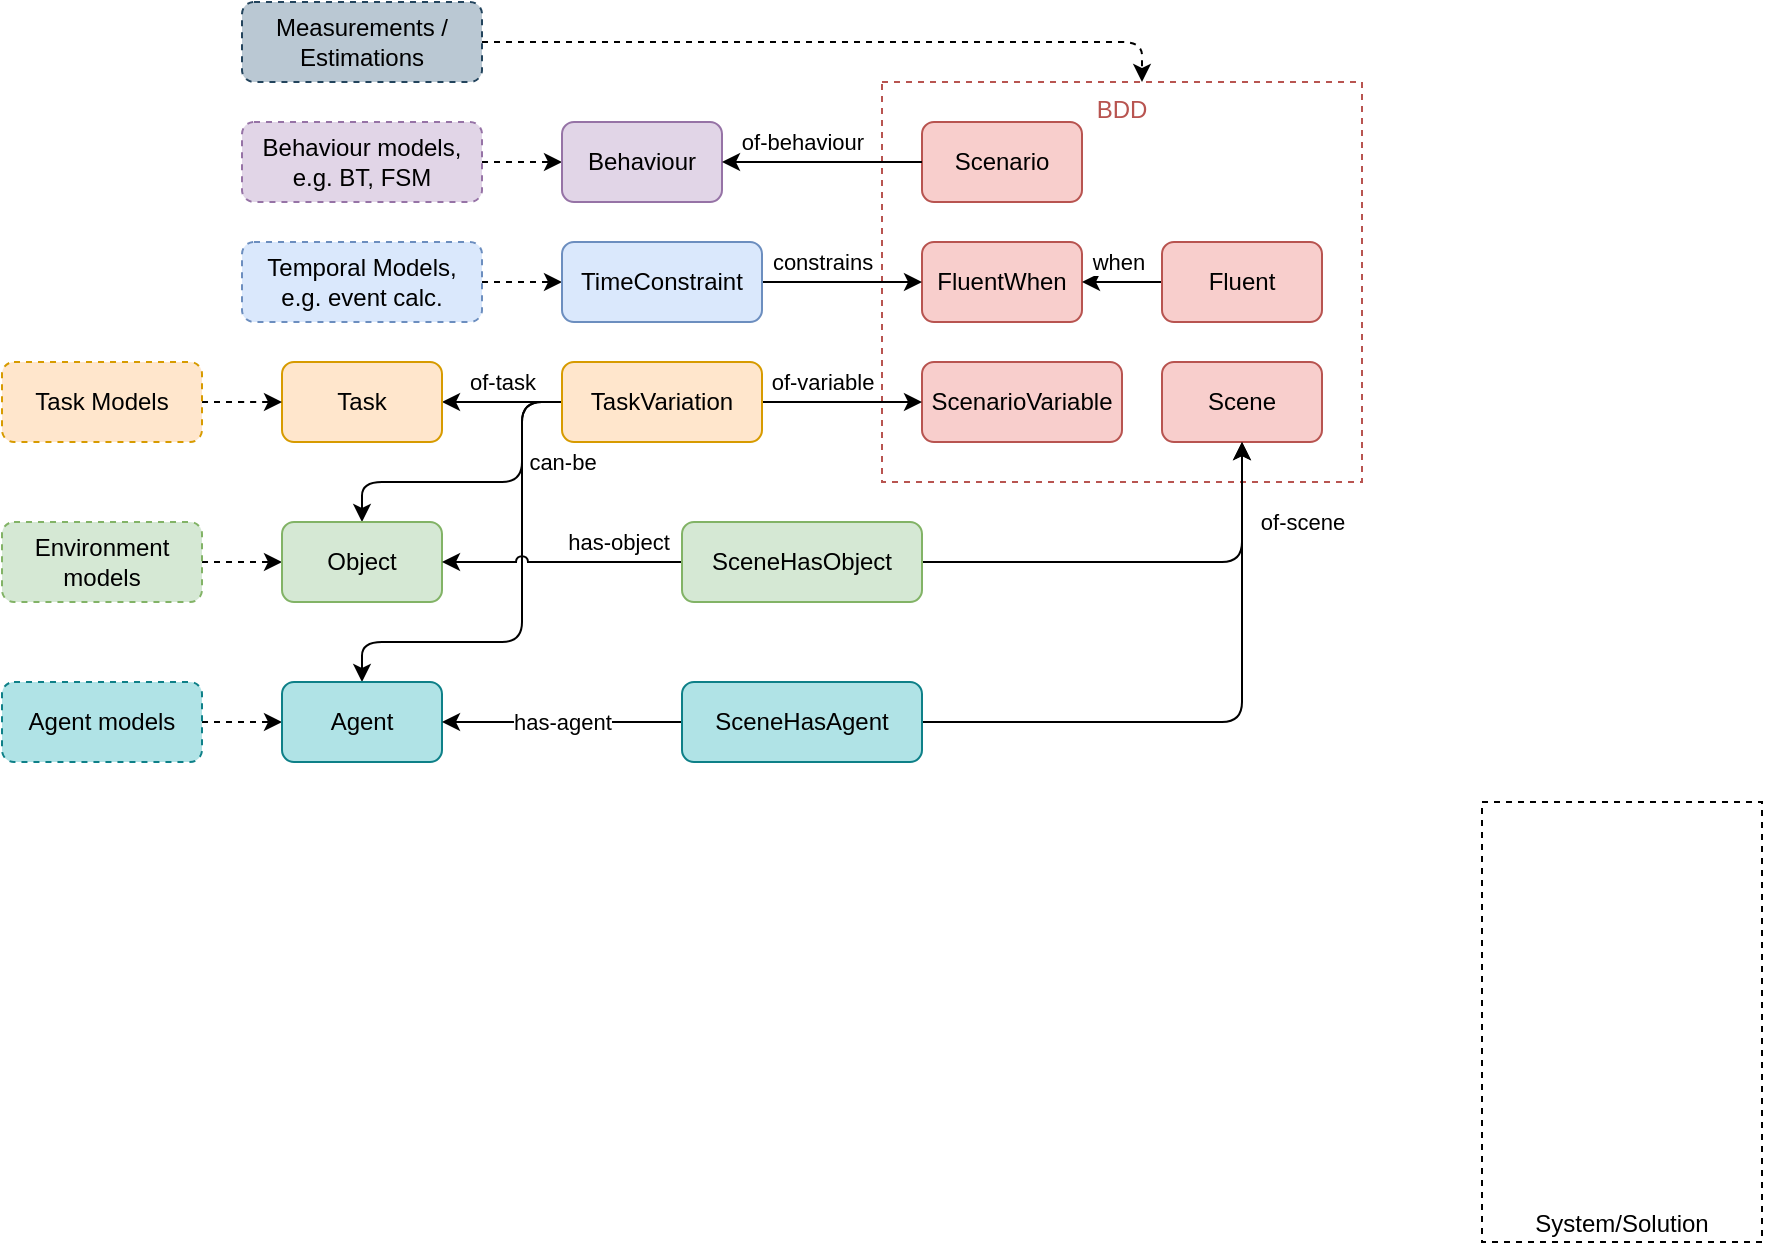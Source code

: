 <mxfile version="23.0.2" type="device" pages="2">
  <diagram id="p_zGHNTugTSliSubGh5X" name="overall scope">
    <mxGraphModel dx="1430" dy="837" grid="1" gridSize="10" guides="1" tooltips="1" connect="1" arrows="1" fold="1" page="1" pageScale="1" pageWidth="1100" pageHeight="850" math="0" shadow="0">
      <root>
        <mxCell id="0" />
        <mxCell id="1" parent="0" />
        <mxCell id="dDzz50FoxesivXZXd110-4" value="BDD" style="rounded=0;whiteSpace=wrap;html=1;dashed=1;fillColor=none;container=1;collapsible=0;recursiveResize=0;verticalAlign=top;strokeColor=#b85450;fontColor=#B85450;horizontal=1;" vertex="1" parent="1">
          <mxGeometry x="580" y="200" width="240" height="200" as="geometry" />
        </mxCell>
        <mxCell id="b4ui4PCn0cztKHts1oek-1" value="Scenario" style="rounded=1;whiteSpace=wrap;html=1;fillColor=#f8cecc;strokeColor=#b85450;" vertex="1" parent="dDzz50FoxesivXZXd110-4">
          <mxGeometry x="20" y="20" width="80" height="40" as="geometry" />
        </mxCell>
        <mxCell id="1yH8UUPOYezlWXMCjbKB-1" value="FluentWhen" style="rounded=1;whiteSpace=wrap;html=1;fillColor=#f8cecc;strokeColor=#b85450;" vertex="1" parent="dDzz50FoxesivXZXd110-4">
          <mxGeometry x="20" y="80" width="80" height="40" as="geometry" />
        </mxCell>
        <mxCell id="1yH8UUPOYezlWXMCjbKB-2" value="ScenarioVariable" style="rounded=1;whiteSpace=wrap;html=1;fillColor=#f8cecc;strokeColor=#b85450;" vertex="1" parent="dDzz50FoxesivXZXd110-4">
          <mxGeometry x="20" y="140" width="100" height="40" as="geometry" />
        </mxCell>
        <mxCell id="1yH8UUPOYezlWXMCjbKB-6" value="when" style="edgeStyle=orthogonalEdgeStyle;shape=connector;rounded=1;orthogonalLoop=1;jettySize=auto;html=1;labelBackgroundColor=default;strokeColor=default;align=center;verticalAlign=middle;fontFamily=Helvetica;fontSize=11;fontColor=default;endArrow=classic;" edge="1" parent="dDzz50FoxesivXZXd110-4" source="1yH8UUPOYezlWXMCjbKB-4" target="1yH8UUPOYezlWXMCjbKB-1">
          <mxGeometry x="0.111" y="-10" relative="1" as="geometry">
            <Array as="points">
              <mxPoint x="180" y="100" />
            </Array>
            <mxPoint as="offset" />
          </mxGeometry>
        </mxCell>
        <mxCell id="1yH8UUPOYezlWXMCjbKB-4" value="Fluent" style="rounded=1;whiteSpace=wrap;html=1;fillColor=#f8cecc;strokeColor=#b85450;" vertex="1" parent="dDzz50FoxesivXZXd110-4">
          <mxGeometry x="140" y="80" width="80" height="40" as="geometry" />
        </mxCell>
        <mxCell id="IIXRxhActQXmxm6U7Fvr-3" value="clause-of" style="edgeStyle=orthogonalEdgeStyle;shape=connector;rounded=1;orthogonalLoop=1;jettySize=auto;html=1;labelBackgroundColor=default;strokeColor=default;align=center;verticalAlign=middle;fontFamily=Helvetica;fontSize=11;fontColor=default;endArrow=classic;" edge="1" parent="dDzz50FoxesivXZXd110-4" source="1yH8UUPOYezlWXMCjbKB-9">
          <mxGeometry relative="1" as="geometry">
            <mxPoint x="240" y="40" as="targetPoint" />
          </mxGeometry>
        </mxCell>
        <mxCell id="IIXRxhActQXmxm6U7Fvr-12" value="Scene" style="rounded=1;whiteSpace=wrap;html=1;fillColor=#f8cecc;strokeColor=#b85450;" vertex="1" parent="dDzz50FoxesivXZXd110-4">
          <mxGeometry x="140" y="140" width="80" height="40" as="geometry" />
        </mxCell>
        <mxCell id="dDzz50FoxesivXZXd110-2" value="System/Solution" style="rounded=0;whiteSpace=wrap;html=1;dashed=1;fillColor=none;container=1;collapsible=0;recursiveResize=0;verticalAlign=bottom;" vertex="1" parent="1">
          <mxGeometry x="880" y="560" width="140" height="220" as="geometry" />
        </mxCell>
        <mxCell id="PzUlNUA64pzeGu2UEbYv-1" value="" style="edgeStyle=orthogonalEdgeStyle;shape=connector;rounded=1;orthogonalLoop=1;jettySize=auto;html=1;labelBackgroundColor=default;strokeColor=default;align=center;verticalAlign=middle;fontFamily=Helvetica;fontSize=11;fontColor=default;endArrow=classic;dashed=1;" edge="1" parent="1" source="pKwLASC1vTk8437wElqo-2" target="dDzz50FoxesivXZXd110-4">
          <mxGeometry x="-0.027" y="10" relative="1" as="geometry">
            <mxPoint x="630" y="160" as="targetPoint" />
            <Array as="points">
              <mxPoint x="710" y="180" />
            </Array>
            <mxPoint as="offset" />
          </mxGeometry>
        </mxCell>
        <mxCell id="IIXRxhActQXmxm6U7Fvr-7" value="of-variable" style="edgeStyle=orthogonalEdgeStyle;shape=connector;rounded=1;orthogonalLoop=1;jettySize=auto;html=1;labelBackgroundColor=default;strokeColor=default;align=center;verticalAlign=middle;fontFamily=Helvetica;fontSize=11;fontColor=default;endArrow=classic;" edge="1" parent="1" source="XXgaYoAHlRMfh2l7Szbj-1" target="1yH8UUPOYezlWXMCjbKB-2">
          <mxGeometry x="-0.25" y="10" relative="1" as="geometry">
            <mxPoint as="offset" />
          </mxGeometry>
        </mxCell>
        <mxCell id="IIXRxhActQXmxm6U7Fvr-10" value="of-task" style="edgeStyle=orthogonalEdgeStyle;shape=connector;rounded=1;orthogonalLoop=1;jettySize=auto;html=1;labelBackgroundColor=default;strokeColor=default;align=center;verticalAlign=middle;fontFamily=Helvetica;fontSize=11;fontColor=default;endArrow=classic;" edge="1" parent="1" source="XXgaYoAHlRMfh2l7Szbj-1" target="1yH8UUPOYezlWXMCjbKB-7">
          <mxGeometry y="-10" relative="1" as="geometry">
            <Array as="points">
              <mxPoint x="390" y="360" />
              <mxPoint x="390" y="360" />
            </Array>
            <mxPoint as="offset" />
          </mxGeometry>
        </mxCell>
        <mxCell id="IIXRxhActQXmxm6U7Fvr-16" value="can-be" style="edgeStyle=orthogonalEdgeStyle;shape=connector;rounded=1;orthogonalLoop=1;jettySize=auto;html=1;labelBackgroundColor=default;strokeColor=default;align=center;verticalAlign=middle;fontFamily=Helvetica;fontSize=11;fontColor=default;endArrow=classic;" edge="1" parent="1" source="XXgaYoAHlRMfh2l7Szbj-1" target="IIXRxhActQXmxm6U7Fvr-14">
          <mxGeometry x="-0.375" y="20" relative="1" as="geometry">
            <Array as="points">
              <mxPoint x="400" y="360" />
              <mxPoint x="400" y="400" />
            </Array>
            <mxPoint as="offset" />
          </mxGeometry>
        </mxCell>
        <mxCell id="IIXRxhActQXmxm6U7Fvr-20" style="edgeStyle=orthogonalEdgeStyle;shape=connector;rounded=1;orthogonalLoop=1;jettySize=auto;html=1;labelBackgroundColor=default;strokeColor=default;align=center;verticalAlign=middle;fontFamily=Helvetica;fontSize=11;fontColor=default;endArrow=classic;" edge="1" parent="1" source="XXgaYoAHlRMfh2l7Szbj-1" target="IIXRxhActQXmxm6U7Fvr-18">
          <mxGeometry relative="1" as="geometry">
            <Array as="points">
              <mxPoint x="400" y="360" />
              <mxPoint x="400" y="480" />
              <mxPoint x="320" y="480" />
            </Array>
          </mxGeometry>
        </mxCell>
        <mxCell id="XXgaYoAHlRMfh2l7Szbj-1" value="TaskVariation" style="rounded=1;whiteSpace=wrap;html=1;fillColor=#ffe6cc;strokeColor=#d79b00;" vertex="1" parent="1">
          <mxGeometry x="420" y="340" width="100" height="40" as="geometry" />
        </mxCell>
        <mxCell id="IIXRxhActQXmxm6U7Fvr-15" style="edgeStyle=orthogonalEdgeStyle;shape=connector;rounded=1;orthogonalLoop=1;jettySize=auto;html=1;labelBackgroundColor=default;strokeColor=default;align=center;verticalAlign=middle;fontFamily=Helvetica;fontSize=11;fontColor=default;endArrow=classic;dashed=1;" edge="1" parent="1" source="dDzz50FoxesivXZXd110-8" target="IIXRxhActQXmxm6U7Fvr-14">
          <mxGeometry relative="1" as="geometry" />
        </mxCell>
        <mxCell id="dDzz50FoxesivXZXd110-8" value="Environment models" style="rounded=1;whiteSpace=wrap;html=1;fillColor=#d5e8d4;strokeColor=#82b366;dashed=1;" vertex="1" parent="1">
          <mxGeometry x="140" y="420" width="100" height="40" as="geometry" />
        </mxCell>
        <mxCell id="pKwLASC1vTk8437wElqo-2" value="Measurements / Estimations" style="rounded=1;whiteSpace=wrap;html=1;fillColor=#bac8d3;strokeColor=#23445d;dashed=1;" vertex="1" parent="1">
          <mxGeometry x="260" y="160" width="120" height="40" as="geometry" />
        </mxCell>
        <mxCell id="1yH8UUPOYezlWXMCjbKB-8" style="edgeStyle=orthogonalEdgeStyle;shape=connector;rounded=1;orthogonalLoop=1;jettySize=auto;html=1;labelBackgroundColor=default;strokeColor=default;align=center;verticalAlign=middle;fontFamily=Helvetica;fontSize=11;fontColor=default;endArrow=classic;dashed=1;" edge="1" parent="1" source="pKwLASC1vTk8437wElqo-1" target="PzUlNUA64pzeGu2UEbYv-2">
          <mxGeometry relative="1" as="geometry" />
        </mxCell>
        <mxCell id="pKwLASC1vTk8437wElqo-1" value="Behaviour models, e.g. BT, FSM" style="rounded=1;whiteSpace=wrap;html=1;fillColor=#e1d5e7;strokeColor=#9673a6;dashed=1;" vertex="1" parent="1">
          <mxGeometry x="260" y="220" width="120" height="40" as="geometry" />
        </mxCell>
        <mxCell id="IIXRxhActQXmxm6U7Fvr-6" style="edgeStyle=orthogonalEdgeStyle;shape=connector;rounded=1;orthogonalLoop=1;jettySize=auto;html=1;labelBackgroundColor=default;strokeColor=default;align=center;verticalAlign=middle;fontFamily=Helvetica;fontSize=11;fontColor=default;endArrow=classic;dashed=1;" edge="1" parent="1" source="dDzz50FoxesivXZXd110-1" target="IIXRxhActQXmxm6U7Fvr-4">
          <mxGeometry relative="1" as="geometry" />
        </mxCell>
        <mxCell id="dDzz50FoxesivXZXd110-1" value="Temporal Models, e.g. event calc." style="rounded=1;whiteSpace=wrap;html=1;fillColor=#dae8fc;strokeColor=#6c8ebf;dashed=1;" vertex="1" parent="1">
          <mxGeometry x="260" y="280" width="120" height="40" as="geometry" />
        </mxCell>
        <mxCell id="PzUlNUA64pzeGu2UEbYv-2" value="Behaviour" style="rounded=1;whiteSpace=wrap;html=1;fillColor=#e1d5e7;strokeColor=#9673a6;" vertex="1" parent="1">
          <mxGeometry x="420" y="220" width="80" height="40" as="geometry" />
        </mxCell>
        <mxCell id="PzUlNUA64pzeGu2UEbYv-3" value="of-behaviour" style="edgeStyle=orthogonalEdgeStyle;shape=connector;rounded=1;orthogonalLoop=1;jettySize=auto;html=1;labelBackgroundColor=none;strokeColor=default;align=center;verticalAlign=middle;fontFamily=Helvetica;fontSize=11;fontColor=default;endArrow=classic;" edge="1" parent="1" source="b4ui4PCn0cztKHts1oek-1" target="PzUlNUA64pzeGu2UEbYv-2">
          <mxGeometry x="0.2" y="-10" relative="1" as="geometry">
            <mxPoint as="offset" />
          </mxGeometry>
        </mxCell>
        <mxCell id="1yH8UUPOYezlWXMCjbKB-7" value="Task" style="rounded=1;whiteSpace=wrap;html=1;fillColor=#ffe6cc;strokeColor=#d79b00;" vertex="1" parent="1">
          <mxGeometry x="280" y="340" width="80" height="40" as="geometry" />
        </mxCell>
        <mxCell id="IIXRxhActQXmxm6U7Fvr-5" value="constrains" style="edgeStyle=orthogonalEdgeStyle;shape=connector;rounded=1;orthogonalLoop=1;jettySize=auto;html=1;labelBackgroundColor=default;strokeColor=default;align=center;verticalAlign=middle;fontFamily=Helvetica;fontSize=11;fontColor=default;endArrow=classic;" edge="1" parent="1" source="IIXRxhActQXmxm6U7Fvr-4" target="1yH8UUPOYezlWXMCjbKB-1">
          <mxGeometry x="-0.25" y="10" relative="1" as="geometry">
            <mxPoint as="offset" />
          </mxGeometry>
        </mxCell>
        <mxCell id="IIXRxhActQXmxm6U7Fvr-4" value="TimeConstraint" style="rounded=1;whiteSpace=wrap;html=1;fillColor=#dae8fc;strokeColor=#6c8ebf;" vertex="1" parent="1">
          <mxGeometry x="420" y="280" width="100" height="40" as="geometry" />
        </mxCell>
        <mxCell id="IIXRxhActQXmxm6U7Fvr-11" style="edgeStyle=orthogonalEdgeStyle;shape=connector;rounded=1;orthogonalLoop=1;jettySize=auto;html=1;labelBackgroundColor=default;strokeColor=default;align=center;verticalAlign=middle;fontFamily=Helvetica;fontSize=11;fontColor=default;endArrow=classic;dashed=1;" edge="1" parent="1" source="IIXRxhActQXmxm6U7Fvr-9" target="1yH8UUPOYezlWXMCjbKB-7">
          <mxGeometry relative="1" as="geometry">
            <Array as="points">
              <mxPoint x="270" y="360" />
              <mxPoint x="270" y="360" />
            </Array>
          </mxGeometry>
        </mxCell>
        <mxCell id="IIXRxhActQXmxm6U7Fvr-9" value="Task Models" style="rounded=1;whiteSpace=wrap;html=1;fillColor=#ffe6cc;strokeColor=#d79b00;dashed=1;" vertex="1" parent="1">
          <mxGeometry x="140" y="340" width="100" height="40" as="geometry" />
        </mxCell>
        <mxCell id="IIXRxhActQXmxm6U7Fvr-19" style="edgeStyle=orthogonalEdgeStyle;shape=connector;rounded=1;orthogonalLoop=1;jettySize=auto;html=1;labelBackgroundColor=default;strokeColor=default;align=center;verticalAlign=middle;fontFamily=Helvetica;fontSize=11;fontColor=default;endArrow=classic;dashed=1;" edge="1" parent="1" source="IIXRxhActQXmxm6U7Fvr-13" target="IIXRxhActQXmxm6U7Fvr-18">
          <mxGeometry relative="1" as="geometry" />
        </mxCell>
        <mxCell id="IIXRxhActQXmxm6U7Fvr-13" value="Agent&amp;nbsp;models" style="rounded=1;whiteSpace=wrap;html=1;fillColor=#b0e3e6;strokeColor=#0e8088;dashed=1;" vertex="1" parent="1">
          <mxGeometry x="140" y="500" width="100" height="40" as="geometry" />
        </mxCell>
        <mxCell id="IIXRxhActQXmxm6U7Fvr-14" value="Object" style="rounded=1;whiteSpace=wrap;html=1;fillColor=#d5e8d4;strokeColor=#82b366;" vertex="1" parent="1">
          <mxGeometry x="280" y="420" width="80" height="40" as="geometry" />
        </mxCell>
        <mxCell id="IIXRxhActQXmxm6U7Fvr-18" value="Agent" style="rounded=1;whiteSpace=wrap;html=1;fillColor=#b0e3e6;strokeColor=#0e8088;" vertex="1" parent="1">
          <mxGeometry x="280" y="500" width="80" height="40" as="geometry" />
        </mxCell>
        <mxCell id="IIXRxhActQXmxm6U7Fvr-22" value="has-object" style="edgeStyle=orthogonalEdgeStyle;shape=connector;rounded=1;orthogonalLoop=1;jettySize=auto;html=1;labelBackgroundColor=default;strokeColor=default;align=center;verticalAlign=middle;fontFamily=Helvetica;fontSize=11;fontColor=default;endArrow=classic;jumpStyle=arc;" edge="1" parent="1" source="IIXRxhActQXmxm6U7Fvr-21" target="IIXRxhActQXmxm6U7Fvr-14">
          <mxGeometry x="-0.455" y="-10" relative="1" as="geometry">
            <Array as="points">
              <mxPoint x="410" y="440" />
              <mxPoint x="410" y="440" />
            </Array>
            <mxPoint as="offset" />
          </mxGeometry>
        </mxCell>
        <mxCell id="IIXRxhActQXmxm6U7Fvr-23" value="of-scene" style="edgeStyle=orthogonalEdgeStyle;shape=connector;rounded=1;orthogonalLoop=1;jettySize=auto;html=1;labelBackgroundColor=default;strokeColor=default;align=center;verticalAlign=middle;fontFamily=Helvetica;fontSize=11;fontColor=default;endArrow=classic;" edge="1" parent="1" source="IIXRxhActQXmxm6U7Fvr-21" target="IIXRxhActQXmxm6U7Fvr-12">
          <mxGeometry x="0.636" y="-30" relative="1" as="geometry">
            <mxPoint as="offset" />
          </mxGeometry>
        </mxCell>
        <mxCell id="IIXRxhActQXmxm6U7Fvr-21" value="SceneHasObject" style="rounded=1;whiteSpace=wrap;html=1;fillColor=#d5e8d4;strokeColor=#82b366;" vertex="1" parent="1">
          <mxGeometry x="480" y="420" width="120" height="40" as="geometry" />
        </mxCell>
        <mxCell id="IIXRxhActQXmxm6U7Fvr-25" style="edgeStyle=orthogonalEdgeStyle;shape=connector;rounded=1;orthogonalLoop=1;jettySize=auto;html=1;labelBackgroundColor=default;strokeColor=default;align=center;verticalAlign=middle;fontFamily=Helvetica;fontSize=11;fontColor=default;endArrow=classic;" edge="1" parent="1" source="IIXRxhActQXmxm6U7Fvr-24" target="IIXRxhActQXmxm6U7Fvr-12">
          <mxGeometry relative="1" as="geometry" />
        </mxCell>
        <mxCell id="IIXRxhActQXmxm6U7Fvr-26" value="has-agent" style="edgeStyle=orthogonalEdgeStyle;shape=connector;rounded=1;orthogonalLoop=1;jettySize=auto;html=1;labelBackgroundColor=default;strokeColor=default;align=center;verticalAlign=middle;fontFamily=Helvetica;fontSize=11;fontColor=default;endArrow=classic;" edge="1" parent="1" source="IIXRxhActQXmxm6U7Fvr-24" target="IIXRxhActQXmxm6U7Fvr-18">
          <mxGeometry relative="1" as="geometry" />
        </mxCell>
        <mxCell id="IIXRxhActQXmxm6U7Fvr-24" value="SceneHasAgent" style="rounded=1;whiteSpace=wrap;html=1;fillColor=#b0e3e6;strokeColor=#0e8088;" vertex="1" parent="1">
          <mxGeometry x="480" y="500" width="120" height="40" as="geometry" />
        </mxCell>
      </root>
    </mxGraphModel>
  </diagram>
  <diagram name="behaviour tree link" id="xpsDl-X0DX1I_zGB_nts">
    <mxGraphModel dx="1430" dy="837" grid="1" gridSize="10" guides="1" tooltips="1" connect="1" arrows="1" fold="1" page="1" pageScale="1" pageWidth="1100" pageHeight="850" math="0" shadow="0">
      <root>
        <mxCell id="0" />
        <mxCell id="1" parent="0" />
        <mxCell id="UBccOxlB88m4NRmQJUz1-1" value="bhv-pick: Behaviour" style="rounded=1;whiteSpace=wrap;html=1;fillColor=#e1d5e7;strokeColor=#9673a6;" vertex="1" parent="1">
          <mxGeometry x="240" y="200" width="120" height="40" as="geometry" />
        </mxCell>
        <mxCell id="UBccOxlB88m4NRmQJUz1-2" value="action-pick: bt:Action" style="rounded=1;whiteSpace=wrap;html=1;" vertex="1" parent="1">
          <mxGeometry x="420" y="120" width="100" height="40" as="geometry" />
        </mxCell>
        <mxCell id="UBccOxlB88m4NRmQJUz1-3" value="parent" style="edgeStyle=orthogonalEdgeStyle;shape=connector;rounded=1;orthogonalLoop=1;jettySize=auto;html=1;labelBackgroundColor=default;strokeColor=default;align=center;verticalAlign=middle;fontFamily=Helvetica;fontSize=11;fontColor=default;endArrow=classic;" edge="1" parent="1" source="UBccOxlB88m4NRmQJUz1-5" target="UBccOxlB88m4NRmQJUz1-2">
          <mxGeometry relative="1" as="geometry" />
        </mxCell>
        <mxCell id="UBccOxlB88m4NRmQJUz1-4" value="subroot" style="edgeStyle=orthogonalEdgeStyle;shape=connector;rounded=1;orthogonalLoop=1;jettySize=auto;html=1;labelBackgroundColor=default;strokeColor=default;align=center;verticalAlign=middle;fontFamily=Helvetica;fontSize=11;fontColor=default;endArrow=classic;" edge="1" parent="1" source="UBccOxlB88m4NRmQJUz1-5" target="UBccOxlB88m4NRmQJUz1-14">
          <mxGeometry relative="1" as="geometry" />
        </mxCell>
        <mxCell id="UBccOxlB88m4NRmQJUz1-5" value="pick-subtree: bt:ActionSubtree" style="rounded=1;whiteSpace=wrap;html=1;" vertex="1" parent="1">
          <mxGeometry x="420" y="200" width="100" height="40" as="geometry" />
        </mxCell>
        <mxCell id="UBccOxlB88m4NRmQJUz1-6" value="of-behaviour" style="edgeStyle=orthogonalEdgeStyle;shape=connector;rounded=1;orthogonalLoop=1;jettySize=auto;html=1;labelBackgroundColor=default;strokeColor=default;align=center;verticalAlign=middle;fontFamily=Helvetica;fontSize=11;fontColor=default;endArrow=classic;" edge="1" parent="1" source="UBccOxlB88m4NRmQJUz1-7" target="UBccOxlB88m4NRmQJUz1-1">
          <mxGeometry relative="1" as="geometry" />
        </mxCell>
        <mxCell id="UBccOxlB88m4NRmQJUz1-7" value="scenario-pick: Scenario" style="rounded=1;whiteSpace=wrap;html=1;fillColor=#f8cecc;strokeColor=#b85450;" vertex="1" parent="1">
          <mxGeometry x="240" y="280" width="120" height="40" as="geometry" />
        </mxCell>
        <mxCell id="UBccOxlB88m4NRmQJUz1-8" value="of-behaviour" style="edgeStyle=orthogonalEdgeStyle;shape=connector;rounded=1;orthogonalLoop=1;jettySize=auto;html=1;labelBackgroundColor=default;strokeColor=default;align=center;verticalAlign=middle;fontFamily=Helvetica;fontSize=11;fontColor=default;endArrow=classic;" edge="1" parent="1" source="UBccOxlB88m4NRmQJUz1-10" target="UBccOxlB88m4NRmQJUz1-1">
          <mxGeometry relative="1" as="geometry" />
        </mxCell>
        <mxCell id="UBccOxlB88m4NRmQJUz1-9" value="action" style="edgeStyle=orthogonalEdgeStyle;shape=connector;rounded=1;orthogonalLoop=1;jettySize=auto;html=1;labelBackgroundColor=default;strokeColor=default;align=center;verticalAlign=middle;fontFamily=Helvetica;fontSize=11;fontColor=default;endArrow=classic;" edge="1" parent="1" source="UBccOxlB88m4NRmQJUz1-10" target="UBccOxlB88m4NRmQJUz1-2">
          <mxGeometry y="10" relative="1" as="geometry">
            <mxPoint as="offset" />
          </mxGeometry>
        </mxCell>
        <mxCell id="UBccOxlB88m4NRmQJUz1-10" value="bhv-action-pick: BehaviourBTAction" style="rounded=1;whiteSpace=wrap;html=1;" vertex="1" parent="1">
          <mxGeometry x="240" y="120" width="120" height="40" as="geometry" />
        </mxCell>
        <mxCell id="UBccOxlB88m4NRmQJUz1-11" style="edgeStyle=orthogonalEdgeStyle;shape=connector;rounded=1;orthogonalLoop=1;jettySize=auto;html=1;labelBackgroundColor=default;strokeColor=default;align=center;verticalAlign=middle;fontFamily=Helvetica;fontSize=11;fontColor=default;endArrow=classic;" edge="1" parent="1" source="UBccOxlB88m4NRmQJUz1-14" target="UBccOxlB88m4NRmQJUz1-15">
          <mxGeometry relative="1" as="geometry">
            <Array as="points">
              <mxPoint x="580" y="300" />
              <mxPoint x="580" y="240" />
            </Array>
          </mxGeometry>
        </mxCell>
        <mxCell id="UBccOxlB88m4NRmQJUz1-12" value="has-child" style="edgeStyle=orthogonalEdgeStyle;shape=connector;rounded=1;orthogonalLoop=1;jettySize=auto;html=1;labelBackgroundColor=default;strokeColor=default;align=center;verticalAlign=middle;fontFamily=Helvetica;fontSize=11;fontColor=default;endArrow=classic;" edge="1" parent="1" source="UBccOxlB88m4NRmQJUz1-14" target="UBccOxlB88m4NRmQJUz1-16">
          <mxGeometry x="-0.25" y="10" relative="1" as="geometry">
            <Array as="points">
              <mxPoint x="600" y="300" />
              <mxPoint x="600" y="300" />
            </Array>
            <mxPoint as="offset" />
          </mxGeometry>
        </mxCell>
        <mxCell id="UBccOxlB88m4NRmQJUz1-13" value="" style="edgeStyle=orthogonalEdgeStyle;shape=connector;rounded=1;orthogonalLoop=1;jettySize=auto;html=1;labelBackgroundColor=default;strokeColor=default;align=center;verticalAlign=middle;fontFamily=Helvetica;fontSize=11;fontColor=default;endArrow=classic;" edge="1" parent="1" source="UBccOxlB88m4NRmQJUz1-14" target="UBccOxlB88m4NRmQJUz1-17">
          <mxGeometry y="-10" relative="1" as="geometry">
            <Array as="points">
              <mxPoint x="580" y="300" />
            </Array>
            <mxPoint as="offset" />
          </mxGeometry>
        </mxCell>
        <mxCell id="UBccOxlB88m4NRmQJUz1-14" value="pick-subtree: bt:Sequence" style="rounded=1;whiteSpace=wrap;html=1;" vertex="1" parent="1">
          <mxGeometry x="420" y="280" width="100" height="40" as="geometry" />
        </mxCell>
        <mxCell id="UBccOxlB88m4NRmQJUz1-15" value="action-approach: bt:Action" style="rounded=1;whiteSpace=wrap;html=1;" vertex="1" parent="1">
          <mxGeometry x="600" y="220" width="100" height="40" as="geometry" />
        </mxCell>
        <mxCell id="UBccOxlB88m4NRmQJUz1-16" value="action-grasp: bt:Action" style="rounded=1;whiteSpace=wrap;html=1;" vertex="1" parent="1">
          <mxGeometry x="600" y="280" width="100" height="40" as="geometry" />
        </mxCell>
        <mxCell id="UBccOxlB88m4NRmQJUz1-17" value="action-lift: bt:Action" style="rounded=1;whiteSpace=wrap;html=1;" vertex="1" parent="1">
          <mxGeometry x="600" y="340" width="100" height="40" as="geometry" />
        </mxCell>
        <mxCell id="UBccOxlB88m4NRmQJUz1-18" value="action" style="edgeStyle=orthogonalEdgeStyle;shape=connector;rounded=1;orthogonalLoop=1;jettySize=auto;html=1;labelBackgroundColor=default;strokeColor=default;align=center;verticalAlign=middle;fontFamily=Helvetica;fontSize=11;fontColor=default;endArrow=classic;" edge="1" parent="1" source="UBccOxlB88m4NRmQJUz1-20" target="UBccOxlB88m4NRmQJUz1-15">
          <mxGeometry relative="1" as="geometry" />
        </mxCell>
        <mxCell id="UBccOxlB88m4NRmQJUz1-19" value="of-behaviour" style="edgeStyle=orthogonalEdgeStyle;shape=connector;rounded=1;orthogonalLoop=1;jettySize=auto;html=1;labelBackgroundColor=default;strokeColor=default;align=center;verticalAlign=middle;fontFamily=Helvetica;fontSize=11;fontColor=default;endArrow=classic;" edge="1" parent="1" source="UBccOxlB88m4NRmQJUz1-20" target="UBccOxlB88m4NRmQJUz1-21">
          <mxGeometry x="0.538" relative="1" as="geometry">
            <mxPoint as="offset" />
          </mxGeometry>
        </mxCell>
        <mxCell id="UBccOxlB88m4NRmQJUz1-20" value="bhv-action-approach: BehaviourBTAction" style="rounded=1;whiteSpace=wrap;html=1;" vertex="1" parent="1">
          <mxGeometry x="590" y="120" width="120" height="40" as="geometry" />
        </mxCell>
        <mxCell id="UBccOxlB88m4NRmQJUz1-21" value="bhv-approach: Behaviour" style="rounded=1;whiteSpace=wrap;html=1;fillColor=#e1d5e7;strokeColor=#9673a6;" vertex="1" parent="1">
          <mxGeometry x="720" y="200" width="120" height="40" as="geometry" />
        </mxCell>
        <mxCell id="UBccOxlB88m4NRmQJUz1-22" value="of-behaviour" style="edgeStyle=orthogonalEdgeStyle;shape=connector;rounded=1;orthogonalLoop=1;jettySize=auto;html=1;labelBackgroundColor=default;strokeColor=default;align=center;verticalAlign=middle;fontFamily=Helvetica;fontSize=11;fontColor=default;endArrow=classic;" edge="1" parent="1" source="UBccOxlB88m4NRmQJUz1-23" target="UBccOxlB88m4NRmQJUz1-21">
          <mxGeometry relative="1" as="geometry" />
        </mxCell>
        <mxCell id="UBccOxlB88m4NRmQJUz1-23" value="scenario-approach: Scenario" style="rounded=1;whiteSpace=wrap;html=1;fillColor=#f8cecc;strokeColor=#b85450;" vertex="1" parent="1">
          <mxGeometry x="720" y="280" width="120" height="40" as="geometry" />
        </mxCell>
      </root>
    </mxGraphModel>
  </diagram>
</mxfile>
